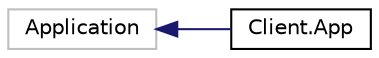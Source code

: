 digraph "Graphical Class Hierarchy"
{
  edge [fontname="Helvetica",fontsize="10",labelfontname="Helvetica",labelfontsize="10"];
  node [fontname="Helvetica",fontsize="10",shape=record];
  rankdir="LR";
  Node31 [label="Application",height=0.2,width=0.4,color="grey75", fillcolor="white", style="filled"];
  Node31 -> Node0 [dir="back",color="midnightblue",fontsize="10",style="solid",fontname="Helvetica"];
  Node0 [label="Client.App",height=0.2,width=0.4,color="black", fillcolor="white", style="filled",URL="$class_client_1_1_app.html",tooltip="Interaction logic for App.xaml "];
}
